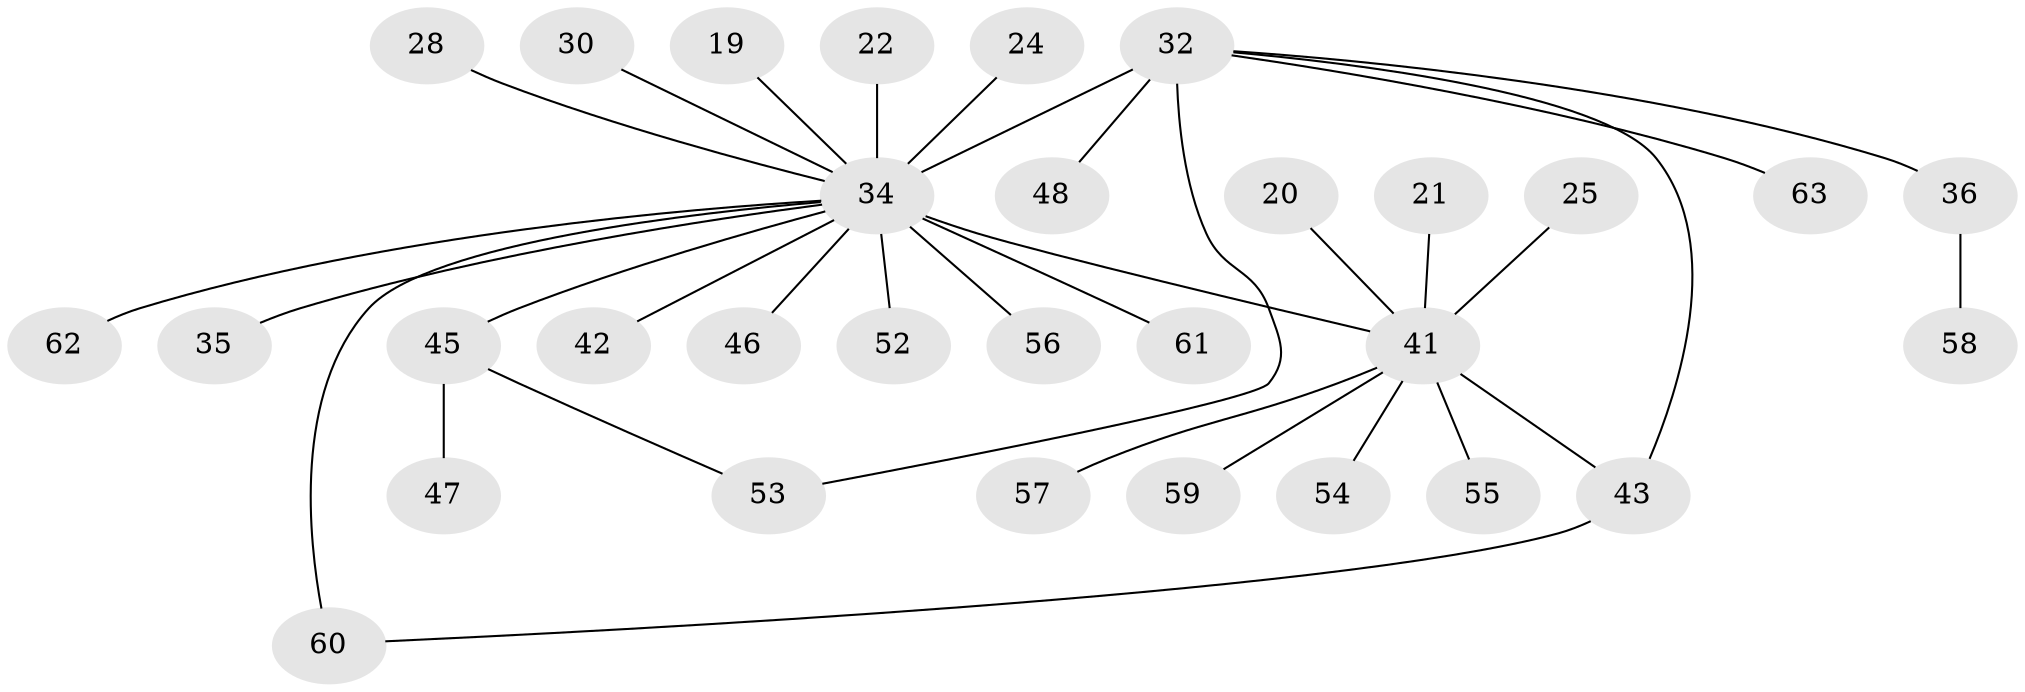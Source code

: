 // original degree distribution, {3: 0.047619047619047616, 9: 0.031746031746031744, 5: 0.031746031746031744, 8: 0.031746031746031744, 10: 0.031746031746031744, 2: 0.1746031746031746, 6: 0.031746031746031744, 4: 0.031746031746031744, 1: 0.5873015873015873}
// Generated by graph-tools (version 1.1) at 2025/54/03/09/25 04:54:47]
// undirected, 31 vertices, 33 edges
graph export_dot {
graph [start="1"]
  node [color=gray90,style=filled];
  19;
  20;
  21;
  22;
  24;
  25;
  28;
  30;
  32 [super="+9"];
  34 [super="+5+13"];
  35;
  36 [super="+17+27+29"];
  41 [super="+11"];
  42;
  43 [super="+38"];
  45 [super="+15"];
  46;
  47;
  48;
  52;
  53;
  54;
  55 [super="+50"];
  56 [super="+49"];
  57;
  58;
  59;
  60 [super="+44"];
  61;
  62 [super="+51"];
  63;
  19 -- 34;
  20 -- 41;
  21 -- 41;
  22 -- 34;
  24 -- 34;
  25 -- 41;
  28 -- 34;
  30 -- 34;
  32 -- 63;
  32 -- 48;
  32 -- 53;
  32 -- 36 [weight=2];
  32 -- 34 [weight=4];
  32 -- 43;
  34 -- 45 [weight=3];
  34 -- 52;
  34 -- 62;
  34 -- 35;
  34 -- 42;
  34 -- 46;
  34 -- 56;
  34 -- 61;
  34 -- 60 [weight=2];
  34 -- 41 [weight=4];
  36 -- 58;
  41 -- 43 [weight=2];
  41 -- 54;
  41 -- 55;
  41 -- 57;
  41 -- 59;
  43 -- 60;
  45 -- 53;
  45 -- 47;
}
